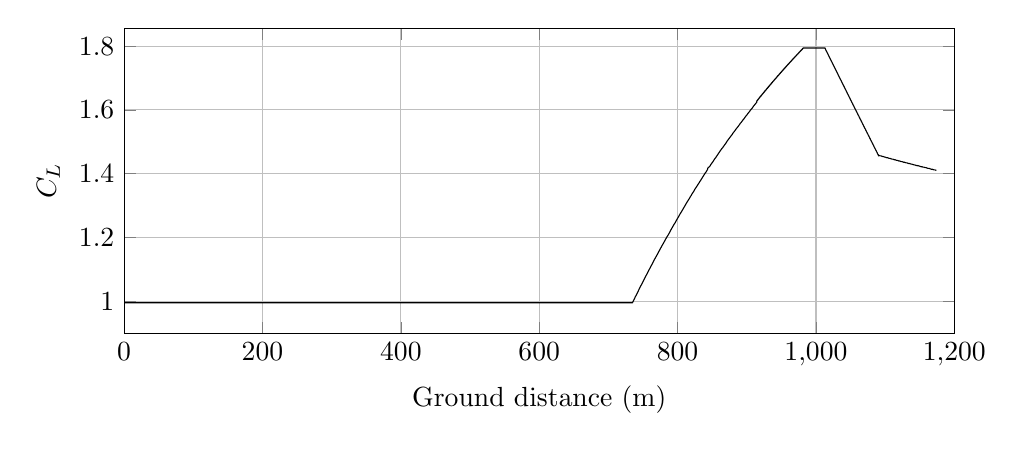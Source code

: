 %CL_vs_GroundDistance
\begin{tikzpicture}

\begin{axis}[
width=\textwidth,
height=0.45\textwidth,
scaled ticks=false, tick label style={/pgf/number format/fixed},
xmin=0.0,
xmax=1200,
xlabel={Ground distance (m)},
xmajorgrids,
ymin=0.9,
ymax=1.856,
ylabel={$C_L$ },
ymajorgrids,
legend style={at={(1.03,0.5)},anchor=west,draw=black,fill=white,legend cell align=left}
]

\addplot [
color=black,
solid
]
table[row sep=crcr]{
1.373E-8	0.996\\
1.749E-7	0.996\\
1.441E-6	0.996\\
6.603E-5	0.996\\
2.274E-4	0.996\\
4.875E-4	0.996\\
8.442E-4	0.996\\
0.001	0.996\\
0.002	0.996\\
0.002	0.996\\
0.003	0.996\\
0.004	0.996\\
0.005	0.996\\
0.006	0.996\\
0.007	0.996\\
0.008	0.996\\
0.01	0.996\\
0.011	0.996\\
0.013	0.996\\
0.014	0.996\\
0.016	0.996\\
0.018	0.996\\
0.02	0.996\\
0.022	0.996\\
0.024	0.996\\
0.026	0.996\\
0.028	0.996\\
0.031	0.996\\
0.033	0.996\\
0.036	0.996\\
0.038	0.996\\
0.041	0.996\\
0.044	0.996\\
0.047	0.996\\
0.05	0.996\\
0.053	0.996\\
0.057	0.996\\
0.06	0.996\\
0.063	0.996\\
0.067	0.996\\
0.071	0.996\\
0.075	0.996\\
0.079	0.996\\
0.083	0.996\\
0.087	0.996\\
0.091	0.996\\
0.095	0.996\\
0.1	0.996\\
0.104	0.996\\
0.109	0.996\\
0.114	0.996\\
0.118	0.996\\
0.123	0.996\\
0.128	0.996\\
0.133	0.996\\
0.139	0.996\\
0.144	0.996\\
0.15	0.996\\
0.155	0.996\\
0.161	0.996\\
0.167	0.996\\
0.172	0.996\\
0.178	0.996\\
0.185	0.996\\
0.191	0.996\\
0.197	0.996\\
0.204	0.996\\
0.21	0.996\\
0.217	0.996\\
0.224	0.996\\
0.23	0.996\\
0.237	0.996\\
0.244	0.996\\
0.252	0.996\\
0.259	0.996\\
0.266	0.996\\
0.274	0.996\\
0.282	0.996\\
0.289	0.996\\
0.297	0.996\\
0.305	0.996\\
0.314	0.996\\
0.322	0.996\\
0.331	0.996\\
0.339	0.996\\
0.348	0.996\\
0.356	0.996\\
0.365	0.996\\
0.374	0.996\\
0.384	0.996\\
0.393	0.996\\
0.402	0.996\\
0.412	0.996\\
0.421	0.996\\
0.431	0.996\\
0.441	0.996\\
0.451	0.996\\
0.461	0.996\\
0.472	0.996\\
0.482	0.996\\
0.492	0.996\\
0.503	0.996\\
0.514	0.996\\
0.524	0.996\\
0.536	0.996\\
0.547	0.996\\
0.558	0.996\\
0.569	0.996\\
0.581	0.996\\
0.592	0.996\\
0.604	0.996\\
0.616	0.996\\
0.628	0.996\\
0.64	0.996\\
0.653	0.996\\
0.665	0.996\\
0.677	0.996\\
0.69	0.996\\
0.703	0.996\\
0.716	0.996\\
0.729	0.996\\
0.742	0.996\\
0.756	0.996\\
0.77	0.996\\
0.783	0.996\\
0.797	0.996\\
0.811	0.996\\
0.825	0.996\\
0.839	0.996\\
0.853	0.996\\
0.868	0.996\\
0.882	0.996\\
0.898	0.996\\
0.913	0.996\\
0.929	0.996\\
0.944	0.996\\
0.96	0.996\\
0.976	0.996\\
0.992	0.996\\
1.008	0.996\\
1.025	0.996\\
1.041	0.996\\
1.057	0.996\\
1.074	0.996\\
1.09	0.996\\
1.107	0.996\\
1.124	0.996\\
1.142	0.996\\
1.159	0.996\\
1.176	0.996\\
1.194	0.996\\
1.212	0.996\\
1.23	0.996\\
1.248	0.996\\
1.266	0.996\\
1.285	0.996\\
1.304	0.996\\
1.323	0.996\\
1.341	0.996\\
1.361	0.996\\
1.38	0.996\\
1.399	0.996\\
1.419	0.996\\
1.439	0.996\\
1.459	0.996\\
1.479	0.996\\
1.499	0.996\\
1.52	0.996\\
1.54	0.996\\
1.56	0.996\\
1.581	0.996\\
1.602	0.996\\
1.624	0.996\\
1.645	0.996\\
1.666	0.996\\
1.689	0.996\\
1.711	0.996\\
1.733	0.996\\
1.755	0.996\\
1.778	0.996\\
1.8	0.996\\
1.824	0.996\\
1.846	0.996\\
1.87	0.996\\
1.893	0.996\\
1.918	0.996\\
1.942	0.996\\
1.966	0.996\\
1.99	0.996\\
2.015	0.996\\
2.039	0.996\\
2.065	0.996\\
2.09	0.996\\
2.116	0.996\\
2.141	0.996\\
2.167	0.996\\
2.193	0.996\\
2.219	0.996\\
2.245	0.996\\
2.271	0.996\\
2.298	0.996\\
2.325	0.996\\
2.351	0.996\\
2.379	0.996\\
2.406	0.996\\
2.434	0.996\\
2.462	0.996\\
2.491	0.996\\
2.519	0.996\\
2.547	0.996\\
2.576	0.996\\
2.605	0.996\\
2.635	0.996\\
2.663	0.996\\
2.693	0.996\\
2.723	0.996\\
2.753	0.996\\
2.783	0.996\\
2.814	0.996\\
2.844	0.996\\
2.875	0.996\\
2.906	0.996\\
2.937	0.996\\
2.968	0.996\\
3.0	0.996\\
3.031	0.996\\
3.063	0.996\\
3.097	0.996\\
3.129	0.996\\
3.162	0.996\\
3.195	0.996\\
3.227	0.996\\
3.261	0.996\\
3.294	0.996\\
3.328	0.996\\
3.363	0.996\\
3.397	0.996\\
3.431	0.996\\
3.464	0.996\\
3.499	0.996\\
3.534	0.996\\
3.57	0.996\\
3.605	0.996\\
3.641	0.996\\
3.678	0.996\\
3.713	0.996\\
3.75	0.996\\
3.787	0.996\\
3.825	0.996\\
3.862	0.996\\
3.9	0.996\\
3.937	0.996\\
3.976	0.996\\
4.015	0.996\\
4.053	0.996\\
4.093	0.996\\
4.133	0.996\\
4.172	0.996\\
4.211	0.996\\
4.253	0.996\\
4.293	0.996\\
4.333	0.996\\
4.373	0.996\\
4.414	0.996\\
4.456	0.996\\
4.497	0.996\\
4.538	0.996\\
4.58	0.996\\
4.622	0.996\\
4.664	0.996\\
4.706	0.996\\
4.748	0.996\\
4.791	0.996\\
4.836	0.996\\
4.88	0.996\\
4.923	0.996\\
4.968	0.996\\
5.013	0.996\\
5.058	0.996\\
5.103	0.996\\
5.149	0.996\\
5.194	0.996\\
5.241	0.996\\
5.287	0.996\\
5.333	0.996\\
5.38	0.996\\
5.426	0.996\\
5.473	0.996\\
5.522	0.996\\
5.57	0.996\\
5.618	0.996\\
5.666	0.996\\
5.715	0.996\\
5.763	0.996\\
5.813	0.996\\
5.862	0.996\\
5.912	0.996\\
5.962	0.996\\
6.013	0.996\\
6.063	0.996\\
6.114	0.996\\
6.165	0.996\\
6.216	0.996\\
6.268	0.996\\
6.32	0.996\\
6.374	0.996\\
6.426	0.996\\
6.479	0.996\\
6.532	0.996\\
6.586	0.996\\
6.641	0.996\\
6.695	0.996\\
6.75	0.996\\
6.804	0.996\\
6.86	0.996\\
6.917	0.996\\
6.973	0.996\\
7.03	0.996\\
7.087	0.996\\
7.144	0.996\\
7.202	0.996\\
7.26	0.996\\
7.318	0.996\\
7.377	0.996\\
7.435	0.996\\
7.494	0.996\\
7.553	0.996\\
7.613	0.996\\
7.673	0.996\\
7.733	0.996\\
7.796	0.996\\
7.856	0.996\\
7.918	0.996\\
7.98	0.996\\
8.042	0.996\\
8.105	0.996\\
8.167	0.996\\
8.231	0.996\\
8.294	0.996\\
8.356	0.996\\
8.421	0.996\\
8.486	0.996\\
8.549	0.996\\
8.615	0.996\\
8.68	0.996\\
8.745	0.996\\
8.813	0.996\\
8.88	0.996\\
8.947	0.996\\
9.013	0.996\\
9.079	0.996\\
9.147	0.996\\
9.215	0.996\\
9.285	0.996\\
9.353	0.996\\
9.424	0.996\\
9.493	0.996\\
9.564	0.996\\
9.634	0.996\\
9.706	0.996\\
9.776	0.996\\
9.847	0.996\\
9.918	0.996\\
9.989	0.996\\
10.06	0.996\\
10.133	0.996\\
10.205	0.996\\
10.278	0.996\\
10.353	0.996\\
10.427	0.996\\
10.502	0.996\\
10.577	0.996\\
10.653	0.996\\
10.729	0.996\\
10.805	0.996\\
10.882	0.996\\
10.958	0.996\\
11.036	0.996\\
11.113	0.996\\
11.192	0.996\\
11.27	0.996\\
11.35	0.996\\
11.429	0.996\\
11.508	0.996\\
11.587	0.996\\
11.669	0.996\\
11.75	0.996\\
11.83	0.996\\
11.91	0.996\\
11.991	0.996\\
12.073	0.996\\
12.155	0.996\\
12.237	0.996\\
12.32	0.996\\
12.407	0.996\\
12.49	0.996\\
12.574	0.996\\
12.661	0.996\\
12.747	0.996\\
12.832	0.996\\
12.919	0.996\\
13.005	0.996\\
13.092	0.996\\
13.18	0.996\\
13.269	0.996\\
13.358	0.996\\
13.448	0.996\\
13.538	0.996\\
13.627	0.996\\
13.718	0.996\\
13.809	0.996\\
13.899	0.996\\
13.992	0.996\\
14.086	0.996\\
14.179	0.996\\
14.272	0.996\\
14.368	0.996\\
14.459	0.996\\
14.555	0.996\\
14.649	0.996\\
14.744	0.996\\
14.84	0.996\\
14.933	0.996\\
15.027	0.996\\
15.123	0.996\\
15.222	0.996\\
15.321	0.996\\
15.418	0.996\\
15.516	0.996\\
15.613	0.996\\
15.711	0.996\\
15.811	0.996\\
15.914	0.996\\
16.013	0.996\\
16.112	0.996\\
16.216	0.996\\
16.319	0.996\\
16.421	0.996\\
16.522	0.996\\
16.626	0.996\\
16.727	0.996\\
16.83	0.996\\
16.935	0.996\\
17.038	0.996\\
17.146	0.996\\
17.252	0.996\\
17.357	0.996\\
17.464	0.996\\
17.572	0.996\\
17.68	0.996\\
17.79	0.996\\
17.9	0.996\\
18.01	0.996\\
18.121	0.996\\
18.232	0.996\\
18.343	0.996\\
18.455	0.996\\
18.566	0.996\\
18.678	0.996\\
18.79	0.996\\
18.902	0.996\\
19.018	0.996\\
19.131	0.996\\
19.248	0.996\\
19.362	0.996\\
19.478	0.996\\
19.596	0.996\\
19.711	0.996\\
19.828	0.996\\
19.945	0.996\\
20.062	0.996\\
20.179	0.996\\
20.297	0.996\\
20.417	0.996\\
20.537	0.996\\
20.655	0.996\\
20.777	0.996\\
20.897	0.996\\
21.017	0.996\\
21.139	0.996\\
21.261	0.996\\
21.383	0.996\\
21.506	0.996\\
21.631	0.996\\
21.756	0.996\\
21.88	0.996\\
22.006	0.996\\
22.13	0.996\\
22.257	0.996\\
22.384	0.996\\
22.509	0.996\\
22.636	0.996\\
22.764	0.996\\
22.891	0.996\\
23.022	0.996\\
23.15	0.996\\
23.279	0.996\\
23.409	0.996\\
23.539	0.996\\
23.671	0.996\\
23.803	0.996\\
23.935	0.996\\
24.067	0.996\\
24.199	0.996\\
24.329	0.996\\
24.462	0.996\\
24.595	0.996\\
24.728	0.996\\
24.862	0.996\\
24.995	0.996\\
25.128	0.996\\
25.265	0.996\\
25.401	0.996\\
25.536	0.996\\
25.674	0.996\\
25.808	0.996\\
25.835	0.996\\
25.838	0.996\\
25.842	0.996\\
25.855	0.996\\
25.893	0.996\\
25.973	0.996\\
26.096	0.996\\
26.224	0.996\\
26.353	0.996\\
26.482	0.996\\
26.611	0.996\\
26.74	0.996\\
26.872	0.996\\
27.003	0.996\\
27.136	0.996\\
27.266	0.996\\
27.399	0.996\\
27.531	0.996\\
27.664	0.996\\
27.799	0.996\\
27.932	0.996\\
28.068	0.996\\
28.203	0.996\\
28.34	0.996\\
28.477	0.996\\
28.618	0.996\\
28.754	0.996\\
28.893	0.996\\
29.032	0.996\\
29.171	0.996\\
29.312	0.996\\
29.454	0.996\\
29.595	0.996\\
29.738	0.996\\
29.879	0.996\\
30.021	0.996\\
30.167	0.996\\
30.308	0.996\\
30.453	0.996\\
30.598	0.996\\
30.743	0.996\\
30.889	0.996\\
31.035	0.996\\
31.181	0.996\\
31.328	0.996\\
31.477	0.996\\
31.627	0.996\\
31.774	0.996\\
31.925	0.996\\
32.076	0.996\\
32.226	0.996\\
32.379	0.996\\
32.529	0.996\\
32.682	0.996\\
32.836	0.996\\
32.99	0.996\\
33.146	0.996\\
33.301	0.996\\
33.455	0.996\\
33.611	0.996\\
33.769	0.996\\
33.926	0.996\\
34.084	0.996\\
34.242	0.996\\
34.403	0.996\\
34.562	0.996\\
34.722	0.996\\
34.881	0.996\\
35.041	0.996\\
35.203	0.996\\
35.365	0.996\\
35.529	0.996\\
35.691	0.996\\
35.853	0.996\\
36.015	0.996\\
36.181	0.996\\
36.344	0.996\\
36.511	0.996\\
36.676	0.996\\
36.842	0.996\\
37.008	0.996\\
37.173	0.996\\
37.34	0.996\\
37.509	0.996\\
37.679	0.996\\
37.845	0.996\\
38.017	0.996\\
38.185	0.996\\
38.358	0.996\\
38.528	0.996\\
38.7	0.996\\
38.872	0.996\\
39.042	0.996\\
39.214	0.996\\
39.387	0.996\\
39.559	0.996\\
39.735	0.996\\
39.909	0.996\\
40.085	0.996\\
40.259	0.996\\
40.433	0.996\\
40.61	0.996\\
40.787	0.996\\
40.966	0.996\\
41.141	0.996\\
41.319	0.996\\
41.496	0.996\\
41.674	0.996\\
41.852	0.996\\
42.031	0.996\\
42.213	0.996\\
42.394	0.996\\
42.575	0.996\\
42.755	0.996\\
42.938	0.996\\
43.12	0.996\\
43.303	0.996\\
43.487	0.996\\
43.672	0.996\\
43.857	0.996\\
44.04	0.996\\
44.224	0.996\\
44.412	0.996\\
44.598	0.996\\
44.785	0.996\\
44.973	0.996\\
45.161	0.996\\
45.349	0.996\\
45.536	0.996\\
45.725	0.996\\
45.914	0.996\\
46.102	0.996\\
46.294	0.996\\
46.485	0.996\\
46.677	0.996\\
46.87	0.996\\
47.063	0.996\\
47.253	0.996\\
47.445	0.996\\
47.639	0.996\\
47.834	0.996\\
48.025	0.996\\
48.219	0.996\\
48.415	0.996\\
48.61	0.996\\
48.807	0.996\\
49.001	0.996\\
49.2	0.996\\
49.394	0.996\\
49.592	0.996\\
49.791	0.996\\
49.991	0.996\\
50.19	0.996\\
50.388	0.996\\
50.592	0.996\\
50.795	0.996\\
50.995	0.996\\
51.198	0.996\\
51.4	0.996\\
51.599	0.996\\
51.802	0.996\\
52.002	0.996\\
52.206	0.996\\
52.408	0.996\\
52.614	0.996\\
52.822	0.996\\
53.031	0.996\\
53.238	0.996\\
53.445	0.996\\
53.652	0.996\\
53.86	0.996\\
54.068	0.996\\
54.279	0.996\\
54.487	0.996\\
54.699	0.996\\
54.91	0.996\\
55.122	0.996\\
55.333	0.996\\
55.545	0.996\\
55.756	0.996\\
55.968	0.996\\
56.182	0.996\\
56.394	0.996\\
56.61	0.996\\
56.826	0.996\\
57.04	0.996\\
57.257	0.996\\
57.474	0.996\\
57.694	0.996\\
57.912	0.996\\
58.13	0.996\\
58.349	0.996\\
58.568	0.996\\
58.788	0.996\\
59.011	0.996\\
59.234	0.996\\
59.456	0.996\\
59.68	0.996\\
59.903	0.996\\
60.125	0.996\\
60.349	0.996\\
60.572	0.996\\
60.796	0.996\\
61.022	0.996\\
61.251	0.996\\
61.478	0.996\\
61.708	0.996\\
61.937	0.996\\
62.167	0.996\\
62.396	0.996\\
62.628	0.996\\
62.861	0.996\\
63.091	0.996\\
63.322	0.996\\
63.555	0.996\\
63.787	0.996\\
64.023	0.996\\
64.257	0.996\\
64.491	0.996\\
64.728	0.996\\
64.966	0.996\\
65.201	0.996\\
65.44	0.996\\
65.677	0.996\\
65.917	0.996\\
66.157	0.996\\
66.397	0.996\\
66.638	0.996\\
66.878	0.996\\
67.123	0.996\\
67.368	0.996\\
67.611	0.996\\
67.858	0.996\\
68.103	0.996\\
68.352	0.996\\
68.601	0.996\\
68.849	0.996\\
69.098	0.996\\
69.349	0.996\\
69.598	0.996\\
69.849	0.996\\
70.105	0.996\\
70.356	0.996\\
70.609	0.996\\
70.863	0.996\\
71.118	0.996\\
71.373	0.996\\
71.629	0.996\\
71.885	0.996\\
72.143	0.996\\
72.403	0.996\\
72.662	0.996\\
72.923	0.996\\
73.187	0.996\\
73.452	0.996\\
73.718	0.996\\
73.979	0.996\\
74.245	0.996\\
74.51	0.996\\
74.778	0.996\\
75.048	0.996\\
75.317	0.996\\
75.587	0.996\\
75.857	0.996\\
76.13	0.996\\
76.403	0.996\\
76.68	0.996\\
76.954	0.996\\
77.229	0.996\\
77.507	0.996\\
77.783	0.996\\
78.062	0.996\\
78.339	0.996\\
78.622	0.996\\
78.905	0.996\\
79.187	0.996\\
79.47	0.996\\
79.758	0.996\\
80.044	0.996\\
80.334	0.996\\
80.623	0.996\\
80.913	0.996\\
81.205	0.996\\
81.497	0.996\\
81.792	0.996\\
82.085	0.996\\
82.379	0.996\\
82.676	0.996\\
82.975	0.996\\
83.273	0.996\\
83.572	0.996\\
83.874	0.996\\
84.175	0.996\\
84.477	0.996\\
84.781	0.996\\
85.088	0.996\\
85.394	0.996\\
85.698	0.996\\
86.01	0.996\\
86.317	0.996\\
86.629	0.996\\
86.94	0.996\\
87.257	0.996\\
87.57	0.996\\
87.881	0.996\\
88.2	0.996\\
88.519	0.996\\
88.835	0.996\\
89.159	0.996\\
89.478	0.996\\
89.802	0.996\\
90.126	0.996\\
90.45	0.996\\
90.778	0.996\\
91.105	0.996\\
91.438	0.996\\
91.767	0.996\\
92.094	0.996\\
92.425	0.996\\
92.758	0.996\\
93.097	0.996\\
93.431	0.996\\
93.768	0.996\\
94.104	0.996\\
94.436	0.996\\
94.773	0.996\\
95.108	0.996\\
95.447	0.996\\
95.785	0.996\\
96.123	0.996\\
96.464	0.996\\
96.807	0.996\\
97.147	0.996\\
97.488	0.996\\
97.831	0.996\\
98.17	0.996\\
98.511	0.996\\
98.854	0.996\\
99.192	0.996\\
99.534	0.996\\
99.872	0.996\\
100.213	0.996\\
100.553	0.996\\
100.895	0.996\\
101.237	0.996\\
101.58	0.996\\
101.918	0.996\\
102.262	0.996\\
102.605	0.996\\
102.942	0.996\\
103.281	0.996\\
103.62	0.996\\
103.954	0.996\\
104.292	0.996\\
104.631	0.996\\
104.967	0.996\\
105.305	0.996\\
105.642	0.996\\
105.977	0.996\\
106.314	0.996\\
106.649	0.996\\
106.98	0.996\\
107.315	0.996\\
107.381	0.996\\
107.388	0.996\\
107.395	0.996\\
107.399	0.996\\
107.402	0.996\\
107.405	0.996\\
107.419	0.996\\
107.478	0.996\\
107.637	0.996\\
107.957	0.996\\
108.257	0.996\\
108.56	0.996\\
108.862	0.996\\
109.167	0.996\\
109.472	0.996\\
109.78	0.996\\
110.091	0.996\\
110.401	0.996\\
110.713	0.996\\
111.029	0.996\\
111.347	0.996\\
111.665	0.996\\
111.986	0.996\\
112.308	0.996\\
112.635	0.996\\
112.963	0.996\\
113.288	0.996\\
113.618	0.996\\
113.946	0.996\\
114.279	0.996\\
114.613	0.996\\
114.948	0.996\\
115.286	0.996\\
115.625	0.996\\
115.965	0.996\\
116.306	0.996\\
116.651	0.996\\
116.999	0.996\\
117.343	0.996\\
117.69	0.996\\
118.041	0.996\\
118.393	0.996\\
118.748	0.996\\
119.105	0.996\\
119.467	0.996\\
119.827	0.996\\
120.19	0.996\\
120.552	0.996\\
120.918	0.996\\
121.287	0.996\\
121.655	0.996\\
122.025	0.996\\
122.393	0.996\\
122.766	0.996\\
123.139	0.996\\
123.513	0.996\\
123.886	0.996\\
124.257	0.996\\
124.632	0.996\\
125.007	0.996\\
125.38	0.996\\
125.755	0.996\\
126.135	0.996\\
126.513	0.996\\
126.895	0.996\\
127.273	0.996\\
127.65	0.996\\
128.031	0.996\\
128.408	0.996\\
128.788	0.996\\
129.168	0.996\\
129.551	0.996\\
129.928	0.996\\
130.308	0.996\\
130.688	0.996\\
131.067	0.996\\
131.447	0.996\\
131.826	0.996\\
132.205	0.996\\
132.585	0.996\\
132.965	0.996\\
133.344	0.996\\
133.726	0.996\\
134.105	0.996\\
134.485	0.996\\
134.863	0.996\\
135.24	0.996\\
135.621	0.996\\
136.0	0.996\\
136.38	0.996\\
136.761	0.996\\
137.14	0.996\\
137.518	0.996\\
137.898	0.996\\
138.275	0.996\\
138.654	0.996\\
139.035	0.996\\
139.413	0.996\\
139.794	0.996\\
140.174	0.996\\
140.549	0.996\\
140.928	0.996\\
141.305	0.996\\
141.683	0.996\\
142.061	0.996\\
142.44	0.996\\
142.817	0.996\\
143.192	0.996\\
143.573	0.996\\
143.949	0.996\\
144.326	0.996\\
144.704	0.996\\
145.083	0.996\\
145.462	0.996\\
145.838	0.996\\
146.215	0.996\\
146.593	0.996\\
146.973	0.996\\
147.355	0.996\\
147.734	0.996\\
148.114	0.996\\
148.493	0.996\\
148.871	0.996\\
149.254	0.996\\
149.633	0.996\\
150.015	0.996\\
150.394	0.996\\
150.777	0.996\\
151.156	0.996\\
151.535	0.996\\
151.919	0.996\\
152.3	0.996\\
152.684	0.996\\
153.067	0.996\\
153.451	0.996\\
153.835	0.996\\
154.216	0.996\\
154.601	0.996\\
154.984	0.996\\
155.368	0.996\\
155.752	0.996\\
156.136	0.996\\
156.522	0.996\\
156.905	0.996\\
157.292	0.996\\
157.678	0.996\\
158.063	0.996\\
158.451	0.996\\
158.838	0.996\\
159.227	0.996\\
159.615	0.996\\
160.004	0.996\\
160.396	0.996\\
160.785	0.996\\
161.175	0.996\\
161.567	0.996\\
161.961	0.996\\
162.35	0.996\\
162.743	0.996\\
163.136	0.996\\
163.532	0.996\\
163.925	0.996\\
164.32	0.996\\
164.716	0.996\\
165.112	0.996\\
165.507	0.996\\
165.907	0.996\\
166.306	0.996\\
166.706	0.996\\
167.104	0.996\\
167.502	0.996\\
167.901	0.996\\
168.3	0.996\\
168.702	0.996\\
169.106	0.996\\
169.508	0.996\\
169.91	0.996\\
170.313	0.996\\
170.716	0.996\\
171.12	0.996\\
171.525	0.996\\
171.93	0.996\\
172.337	0.996\\
172.743	0.996\\
173.151	0.996\\
173.559	0.996\\
173.966	0.996\\
174.378	0.996\\
174.787	0.996\\
175.201	0.996\\
175.611	0.996\\
176.021	0.996\\
176.433	0.996\\
176.848	0.996\\
177.263	0.996\\
177.678	0.996\\
178.09	0.996\\
178.508	0.996\\
178.925	0.996\\
179.343	0.996\\
179.763	0.996\\
180.184	0.996\\
180.604	0.996\\
181.026	0.996\\
181.448	0.996\\
181.873	0.996\\
182.295	0.996\\
182.721	0.996\\
183.148	0.996\\
183.576	0.996\\
184.006	0.996\\
184.435	0.996\\
184.864	0.996\\
185.295	0.996\\
185.726	0.996\\
186.159	0.996\\
186.595	0.996\\
187.033	0.996\\
187.47	0.996\\
187.906	0.996\\
188.347	0.996\\
188.787	0.996\\
189.228	0.996\\
189.671	0.996\\
190.114	0.996\\
190.558	0.996\\
191.003	0.996\\
191.449	0.996\\
191.897	0.996\\
192.346	0.996\\
192.799	0.996\\
193.251	0.996\\
193.702	0.996\\
194.156	0.996\\
194.612	0.996\\
195.067	0.996\\
195.526	0.996\\
195.984	0.996\\
196.445	0.996\\
196.906	0.996\\
197.37	0.996\\
197.835	0.996\\
198.303	0.996\\
198.773	0.996\\
199.241	0.996\\
199.711	0.996\\
200.183	0.996\\
200.657	0.996\\
201.133	0.996\\
201.613	0.996\\
202.096	0.996\\
202.575	0.996\\
203.058	0.996\\
203.541	0.996\\
204.027	0.996\\
204.515	0.996\\
205.002	0.996\\
205.494	0.996\\
205.986	0.996\\
206.48	0.996\\
206.976	0.996\\
207.475	0.996\\
207.981	0.996\\
208.485	0.996\\
208.99	0.996\\
209.498	0.996\\
210.007	0.996\\
210.517	0.996\\
211.033	0.996\\
211.547	0.996\\
212.065	0.996\\
212.589	0.996\\
213.114	0.996\\
213.638	0.996\\
214.167	0.996\\
214.697	0.996\\
215.23	0.996\\
215.769	0.996\\
216.306	0.996\\
216.851	0.996\\
217.4	0.996\\
217.946	0.996\\
218.502	0.996\\
219.056	0.996\\
219.616	0.996\\
220.18	0.996\\
220.752	0.996\\
221.32	0.996\\
221.892	0.996\\
222.469	0.996\\
223.054	0.996\\
223.635	0.996\\
224.223	0.996\\
224.82	0.996\\
225.414	0.996\\
226.008	0.996\\
226.606	0.996\\
227.218	0.996\\
227.825	0.996\\
228.438	0.996\\
229.056	0.996\\
229.674	0.996\\
230.295	0.996\\
230.919	0.996\\
231.541	0.996\\
232.164	0.996\\
232.79	0.996\\
233.416	0.996\\
234.035	0.996\\
234.655	0.996\\
235.272	0.996\\
235.889	0.996\\
236.505	0.996\\
237.125	0.996\\
237.737	0.996\\
238.35	0.996\\
238.961	0.996\\
239.566	0.996\\
240.174	0.996\\
240.775	0.996\\
241.376	0.996\\
241.971	0.996\\
242.559	0.996\\
243.149	0.996\\
243.736	0.996\\
244.318	0.996\\
244.899	0.996\\
245.478	0.996\\
246.051	0.996\\
246.624	0.996\\
247.196	0.996\\
247.764	0.996\\
248.333	0.996\\
248.897	0.996\\
249.458	0.996\\
250.016	0.996\\
250.574	0.996\\
251.134	0.996\\
251.685	0.996\\
252.231	0.996\\
252.78	0.996\\
253.328	0.996\\
253.871	0.996\\
254.413	0.996\\
254.521	0.996\\
254.839	0.996\\
254.861	0.996\\
254.878	0.996\\
254.893	0.996\\
254.906	0.996\\
254.92	0.996\\
254.925	0.996\\
254.931	0.996\\
254.963	0.996\\
255.068	0.996\\
255.368	0.996\\
255.853	0.996\\
256.33	0.996\\
256.808	0.996\\
257.291	0.996\\
257.777	0.996\\
258.265	0.996\\
258.756	0.996\\
259.248	0.996\\
259.744	0.996\\
260.242	0.996\\
260.743	0.996\\
261.247	0.996\\
261.755	0.996\\
262.267	0.996\\
262.781	0.996\\
263.295	0.996\\
263.813	0.996\\
264.337	0.996\\
264.863	0.996\\
265.398	0.996\\
265.934	0.996\\
266.471	0.996\\
267.011	0.996\\
267.554	0.996\\
268.103	0.996\\
268.657	0.996\\
269.213	0.996\\
269.78	0.996\\
270.343	0.996\\
270.915	0.996\\
271.488	0.996\\
272.064	0.996\\
272.648	0.996\\
273.24	0.996\\
273.833	0.996\\
274.432	0.996\\
275.033	0.996\\
275.643	0.996\\
276.251	0.996\\
276.869	0.996\\
277.492	0.996\\
278.113	0.996\\
278.743	0.996\\
279.374	0.996\\
280.008	0.996\\
280.642	0.996\\
281.283	0.996\\
281.923	0.996\\
282.568	0.996\\
283.213	0.996\\
283.854	0.996\\
284.493	0.996\\
285.137	0.996\\
285.776	0.996\\
286.416	0.996\\
287.051	0.996\\
287.682	0.996\\
288.315	0.996\\
288.944	0.996\\
289.573	0.996\\
290.199	0.996\\
290.819	0.996\\
291.444	0.996\\
292.063	0.996\\
292.68	0.996\\
293.295	0.996\\
293.905	0.996\\
294.519	0.996\\
295.124	0.996\\
295.729	0.996\\
296.333	0.996\\
296.935	0.996\\
297.537	0.996\\
298.136	0.996\\
298.732	0.996\\
299.327	0.996\\
299.922	0.996\\
300.512	0.996\\
301.101	0.996\\
301.686	0.996\\
302.275	0.996\\
302.859	0.996\\
303.444	0.996\\
304.029	0.996\\
304.612	0.996\\
305.194	0.996\\
305.776	0.996\\
306.358	0.996\\
306.938	0.996\\
307.514	0.996\\
308.091	0.996\\
308.668	0.996\\
309.24	0.996\\
309.815	0.996\\
310.389	0.996\\
310.958	0.996\\
311.53	0.996\\
312.104	0.996\\
312.678	0.996\\
313.247	0.996\\
313.814	0.996\\
314.385	0.996\\
314.953	0.996\\
315.524	0.996\\
316.096	0.996\\
316.664	0.996\\
317.232	0.996\\
317.801	0.996\\
318.37	0.996\\
318.937	0.996\\
319.507	0.996\\
320.074	0.996\\
320.64	0.996\\
321.204	0.996\\
321.772	0.996\\
322.338	0.996\\
322.905	0.996\\
323.472	0.996\\
324.037	0.996\\
324.604	0.996\\
325.169	0.996\\
325.737	0.996\\
326.3	0.996\\
326.865	0.996\\
327.431	0.996\\
327.997	0.996\\
328.561	0.996\\
329.127	0.996\\
329.691	0.996\\
330.257	0.996\\
330.826	0.996\\
331.394	0.996\\
331.961	0.996\\
332.526	0.996\\
333.094	0.996\\
333.663	0.996\\
334.231	0.996\\
334.799	0.996\\
335.368	0.996\\
335.939	0.996\\
336.507	0.996\\
337.076	0.996\\
337.646	0.996\\
338.213	0.996\\
338.786	0.996\\
339.355	0.996\\
339.926	0.996\\
340.498	0.996\\
341.071	0.996\\
341.645	0.996\\
342.22	0.996\\
342.791	0.996\\
343.365	0.996\\
343.938	0.996\\
344.513	0.996\\
345.087	0.996\\
345.661	0.996\\
346.237	0.996\\
346.813	0.996\\
347.39	0.996\\
347.967	0.996\\
348.545	0.996\\
349.124	0.996\\
349.707	0.996\\
350.285	0.996\\
350.866	0.996\\
351.448	0.996\\
352.03	0.996\\
352.612	0.996\\
353.195	0.996\\
353.776	0.996\\
354.361	0.996\\
354.946	0.996\\
355.532	0.996\\
356.121	0.996\\
356.707	0.996\\
357.291	0.996\\
357.881	0.996\\
358.47	0.996\\
359.061	0.996\\
359.652	0.996\\
360.245	0.996\\
360.836	0.996\\
361.432	0.996\\
362.024	0.996\\
362.619	0.996\\
363.214	0.996\\
363.812	0.996\\
364.41	0.996\\
365.006	0.996\\
365.604	0.996\\
366.204	0.996\\
366.806	0.996\\
367.407	0.996\\
368.009	0.996\\
368.614	0.996\\
369.221	0.996\\
369.825	0.996\\
370.433	0.996\\
371.043	0.996\\
371.651	0.996\\
372.259	0.996\\
372.867	0.996\\
373.475	0.996\\
374.088	0.996\\
374.701	0.996\\
375.315	0.996\\
375.93	0.996\\
376.547	0.996\\
377.166	0.996\\
377.787	0.996\\
378.405	0.996\\
379.028	0.996\\
379.654	0.996\\
380.281	0.996\\
380.909	0.996\\
381.534	0.996\\
382.164	0.996\\
382.791	0.996\\
383.419	0.996\\
384.053	0.996\\
384.685	0.996\\
385.32	0.996\\
385.955	0.996\\
386.592	0.996\\
387.229	0.996\\
387.872	0.996\\
388.515	0.996\\
389.156	0.996\\
389.8	0.996\\
390.446	0.996\\
391.096	0.996\\
391.743	0.996\\
392.393	0.996\\
393.048	0.996\\
393.706	0.996\\
394.361	0.996\\
395.021	0.996\\
395.678	0.996\\
396.343	0.996\\
397.006	0.996\\
397.672	0.996\\
398.34	0.996\\
399.008	0.996\\
399.68	0.996\\
400.355	0.996\\
401.03	0.996\\
401.704	0.996\\
402.39	0.996\\
403.072	0.996\\
403.76	0.996\\
404.448	0.996\\
405.134	0.996\\
405.822	0.996\\
406.516	0.996\\
407.209	0.996\\
407.905	0.996\\
408.608	0.996\\
409.309	0.996\\
410.016	0.996\\
410.722	0.996\\
411.429	0.996\\
412.145	0.996\\
412.859	0.996\\
413.576	0.996\\
414.296	0.996\\
415.02	0.996\\
415.752	0.996\\
416.482	0.996\\
417.217	0.996\\
417.956	0.996\\
418.701	0.996\\
419.447	0.996\\
420.197	0.996\\
420.949	0.996\\
421.707	0.996\\
422.465	0.996\\
423.228	0.996\\
424.001	0.996\\
424.775	0.996\\
425.553	0.996\\
426.336	0.996\\
427.124	0.996\\
427.92	0.996\\
428.716	0.996\\
429.524	0.996\\
430.33	0.996\\
431.143	0.996\\
431.964	0.996\\
432.788	0.996\\
433.616	0.996\\
434.457	0.996\\
435.306	0.996\\
436.159	0.996\\
437.026	0.996\\
437.903	0.996\\
438.786	0.996\\
439.67	0.996\\
440.568	0.996\\
441.482	0.996\\
442.4	0.996\\
443.332	0.996\\
444.275	0.996\\
445.219	0.996\\
446.189	0.996\\
447.165	0.996\\
448.142	0.996\\
449.128	0.996\\
450.127	0.996\\
451.123	0.996\\
452.127	0.996\\
453.122	0.996\\
454.124	0.996\\
455.107	0.996\\
456.091	0.996\\
457.06	0.996\\
458.026	0.996\\
458.981	0.996\\
459.92	0.996\\
460.845	0.996\\
461.761	0.996\\
462.68	0.996\\
463.584	0.996\\
464.475	0.996\\
465.363	0.996\\
466.243	0.996\\
467.111	0.996\\
467.973	0.996\\
468.829	0.996\\
469.681	0.996\\
470.525	0.996\\
471.365	0.996\\
472.197	0.996\\
473.024	0.996\\
473.845	0.996\\
474.659	0.996\\
475.469	0.996\\
476.277	0.996\\
477.08	0.996\\
477.88	0.996\\
478.672	0.996\\
479.461	0.996\\
480.25	0.996\\
481.033	0.996\\
481.812	0.996\\
482.591	0.996\\
483.363	0.996\\
484.136	0.996\\
484.898	0.996\\
485.662	0.996\\
486.423	0.996\\
487.181	0.996\\
487.936	0.996\\
488.086	0.996\\
488.512	0.996\\
488.52	0.996\\
488.529	0.996\\
488.572	0.996\\
488.733	0.996\\
489.183	0.996\\
489.922	0.996\\
490.664	0.996\\
491.411	0.996\\
492.159	0.996\\
492.912	0.996\\
493.667	0.996\\
494.43	0.996\\
495.195	0.996\\
495.965	0.996\\
496.743	0.996\\
497.526	0.996\\
498.311	0.996\\
499.102	0.996\\
499.9	0.996\\
500.702	0.996\\
501.509	0.996\\
502.32	0.996\\
503.141	0.996\\
503.968	0.996\\
504.799	0.996\\
505.634	0.996\\
506.479	0.996\\
507.329	0.996\\
508.189	0.996\\
509.057	0.996\\
509.93	0.996\\
510.816	0.996\\
511.706	0.996\\
512.604	0.996\\
513.512	0.996\\
514.429	0.996\\
515.36	0.996\\
516.3	0.996\\
517.253	0.996\\
518.211	0.996\\
519.181	0.996\\
520.162	0.996\\
521.152	0.996\\
522.154	0.996\\
523.163	0.996\\
524.186	0.996\\
525.216	0.996\\
526.25	0.996\\
527.288	0.996\\
528.326	0.996\\
529.362	0.996\\
530.399	0.996\\
531.429	0.996\\
532.459	0.996\\
533.48	0.996\\
534.489	0.996\\
535.499	0.996\\
536.499	0.996\\
537.495	0.996\\
538.486	0.996\\
539.464	0.996\\
540.441	0.996\\
541.407	0.996\\
542.368	0.996\\
543.325	0.996\\
544.273	0.996\\
545.216	0.996\\
546.152	0.996\\
547.086	0.996\\
548.017	0.996\\
548.941	0.996\\
549.861	0.996\\
550.776	0.996\\
551.686	0.996\\
552.591	0.996\\
553.493	0.996\\
554.394	0.996\\
555.291	0.996\\
556.181	0.996\\
557.076	0.996\\
557.966	0.996\\
558.851	0.996\\
559.732	0.996\\
560.612	0.996\\
561.492	0.996\\
562.368	0.996\\
563.243	0.996\\
564.116	0.996\\
564.987	0.996\\
565.856	0.996\\
566.724	0.996\\
567.584	0.996\\
568.448	0.996\\
569.311	0.996\\
570.17	0.996\\
571.035	0.996\\
571.894	0.996\\
572.754	0.996\\
573.611	0.996\\
574.465	0.996\\
575.318	0.996\\
576.17	0.996\\
577.021	0.996\\
577.868	0.996\\
578.718	0.996\\
579.57	0.996\\
580.416	0.996\\
581.267	0.996\\
582.113	0.996\\
582.959	0.996\\
583.806	0.996\\
584.654	0.996\\
585.495	0.996\\
586.342	0.996\\
587.186	0.996\\
588.027	0.996\\
588.873	0.996\\
589.717	0.996\\
590.559	0.996\\
591.4	0.996\\
592.244	0.996\\
593.085	0.996\\
593.928	0.996\\
594.768	0.996\\
595.61	0.996\\
596.451	0.996\\
597.292	0.996\\
598.135	0.996\\
598.971	0.996\\
599.812	0.996\\
600.649	0.996\\
601.492	0.996\\
602.332	0.996\\
603.174	0.996\\
604.015	0.996\\
604.856	0.996\\
605.699	0.996\\
606.54	0.996\\
607.381	0.996\\
608.228	0.996\\
609.072	0.996\\
609.914	0.996\\
610.757	0.996\\
611.597	0.996\\
612.44	0.996\\
613.285	0.996\\
614.126	0.996\\
614.966	0.996\\
615.809	0.996\\
616.651	0.996\\
617.498	0.996\\
618.341	0.996\\
619.185	0.996\\
620.033	0.996\\
620.882	0.996\\
621.728	0.996\\
622.575	0.996\\
623.421	0.996\\
624.272	0.996\\
625.12	0.996\\
625.971	0.996\\
626.824	0.996\\
627.673	0.996\\
628.527	0.996\\
629.38	0.996\\
630.233	0.996\\
631.086	0.996\\
631.941	0.996\\
632.795	0.996\\
633.652	0.996\\
634.511	0.996\\
635.367	0.996\\
636.229	0.996\\
637.086	0.996\\
637.946	0.996\\
638.805	0.996\\
639.667	0.996\\
640.534	0.996\\
641.397	0.996\\
642.26	0.996\\
643.128	0.996\\
643.996	0.996\\
644.864	0.996\\
645.731	0.996\\
646.599	0.996\\
647.465	0.996\\
648.335	0.996\\
649.208	0.996\\
650.084	0.996\\
650.955	0.996\\
651.828	0.996\\
652.703	0.996\\
653.581	0.996\\
654.463	0.996\\
655.344	0.996\\
656.224	0.996\\
657.104	0.996\\
657.987	0.996\\
658.867	0.996\\
659.758	0.996\\
660.644	0.996\\
661.531	0.996\\
662.42	0.996\\
663.309	0.996\\
664.206	0.996\\
665.101	0.996\\
666.001	0.996\\
666.898	0.996\\
667.797	0.996\\
668.697	0.996\\
669.598	0.996\\
670.501	0.996\\
671.4	0.996\\
672.305	0.996\\
673.207	0.996\\
674.116	0.996\\
675.03	0.996\\
675.943	0.996\\
676.855	0.996\\
677.771	0.996\\
678.689	0.996\\
679.606	0.996\\
680.523	0.996\\
681.449	0.996\\
682.371	0.996\\
683.298	0.996\\
684.227	0.996\\
685.157	0.996\\
686.088	0.996\\
687.024	0.996\\
687.959	0.996\\
688.901	0.996\\
689.843	0.996\\
690.786	0.996\\
691.726	0.996\\
692.669	0.996\\
693.615	0.996\\
694.562	0.996\\
695.51	0.996\\
696.464	0.996\\
697.416	0.996\\
698.371	0.996\\
699.328	0.996\\
700.292	0.996\\
701.253	0.996\\
702.225	0.996\\
703.192	0.996\\
704.161	0.996\\
705.135	0.996\\
706.113	0.996\\
707.091	0.996\\
708.073	0.996\\
709.063	0.996\\
710.053	0.996\\
711.046	0.996\\
712.041	0.996\\
713.038	0.996\\
714.037	0.996\\
715.038	0.996\\
716.043	0.996\\
717.046	0.996\\
718.059	0.996\\
719.071	0.996\\
720.09	0.996\\
721.108	0.996\\
722.133	0.996\\
723.162	0.996\\
724.187	0.996\\
725.218	0.996\\
726.257	0.996\\
727.299	0.996\\
728.345	0.996\\
729.388	0.996\\
730.444	0.996\\
731.504	0.996\\
732.566	0.996\\
733.633	0.996\\
733.821	0.996\\
734.706	0.996\\
735.78	1.0\\
736.86	1.005\\
737.947	1.01\\
739.042	1.015\\
740.138	1.019\\
741.242	1.024\\
742.345	1.029\\
743.461	1.034\\
744.578	1.039\\
745.702	1.044\\
746.831	1.049\\
747.966	1.053\\
749.11	1.058\\
750.259	1.063\\
751.419	1.068\\
752.59	1.073\\
753.761	1.078\\
754.939	1.083\\
756.123	1.088\\
757.324	1.093\\
758.533	1.098\\
759.746	1.103\\
760.971	1.108\\
762.207	1.113\\
763.449	1.118\\
764.709	1.123\\
765.974	1.129\\
767.254	1.134\\
768.545	1.139\\
769.853	1.144\\
771.174	1.149\\
772.514	1.155\\
773.87	1.16\\
775.24	1.166\\
776.641	1.171\\
778.064	1.177\\
779.515	1.182\\
780.981	1.188\\
782.477	1.194\\
783.996	1.2\\
785.542	1.205\\
787.114	1.211\\
788.699	1.217\\
790.29	1.224\\
791.885	1.23\\
793.465	1.236\\
795.029	1.242\\
796.566	1.247\\
798.074	1.253\\
799.56	1.259\\
801.021	1.264\\
802.46	1.27\\
803.885	1.275\\
805.285	1.28\\
806.663	1.285\\
808.021	1.29\\
809.363	1.295\\
810.694	1.3\\
812.015	1.305\\
813.321	1.31\\
814.613	1.314\\
815.893	1.319\\
817.16	1.323\\
818.421	1.328\\
819.673	1.332\\
820.915	1.337\\
822.147	1.341\\
823.368	1.345\\
824.584	1.35\\
825.798	1.354\\
827.003	1.358\\
828.202	1.362\\
829.389	1.366\\
830.567	1.37\\
831.746	1.374\\
832.919	1.378\\
834.087	1.382\\
835.25	1.386\\
836.401	1.39\\
837.55	1.394\\
838.697	1.398\\
839.836	1.402\\
840.97	1.405\\
842.099	1.409\\
843.222	1.413\\
843.447	1.416\\
843.6	1.417\\
844.098	1.418\\
844.143	1.419\\
844.154	1.419\\
844.165	1.42\\
844.232	1.42\\
844.517	1.42\\
845.55	1.421\\
846.703	1.424\\
847.861	1.428\\
849.03	1.432\\
850.198	1.435\\
851.384	1.439\\
852.572	1.443\\
853.766	1.447\\
854.97	1.45\\
856.182	1.454\\
857.4	1.458\\
858.633	1.462\\
859.869	1.466\\
861.12	1.47\\
862.378	1.474\\
863.652	1.478\\
864.937	1.481\\
866.229	1.485\\
867.533	1.489\\
868.846	1.493\\
870.186	1.497\\
871.535	1.502\\
872.894	1.506\\
874.269	1.51\\
875.667	1.514\\
877.078	1.518\\
878.505	1.522\\
879.961	1.527\\
881.43	1.531\\
882.919	1.535\\
884.428	1.54\\
885.961	1.544\\
887.517	1.548\\
889.083	1.553\\
890.677	1.558\\
892.295	1.562\\
893.92	1.567\\
895.552	1.571\\
897.182	1.576\\
898.802	1.581\\
900.424	1.585\\
902.04	1.59\\
903.639	1.594\\
905.214	1.599\\
906.776	1.603\\
908.324	1.607\\
909.859	1.612\\
911.373	1.616\\
912.871	1.62\\
914.353	1.624\\
914.576	1.628\\
914.8	1.629\\
915.022	1.629\\
915.243	1.63\\
915.449	1.63\\
915.666	1.631\\
915.889	1.632\\
916.11	1.632\\
916.331	1.633\\
916.524	1.633\\
916.712	1.634\\
916.929	1.634\\
917.15	1.635\\
917.375	1.636\\
917.598	1.636\\
917.82	1.637\\
918.042	1.637\\
918.267	1.638\\
918.492	1.639\\
918.711	1.639\\
918.929	1.64\\
919.151	1.64\\
919.375	1.641\\
919.588	1.641\\
919.812	1.642\\
920.035	1.643\\
920.247	1.643\\
920.463	1.644\\
920.685	1.644\\
920.912	1.645\\
921.137	1.646\\
921.356	1.646\\
921.58	1.647\\
921.801	1.647\\
922.024	1.648\\
922.236	1.649\\
922.462	1.649\\
922.686	1.65\\
922.91	1.65\\
923.137	1.651\\
923.357	1.651\\
923.581	1.652\\
923.808	1.653\\
924.035	1.653\\
924.262	1.654\\
924.487	1.654\\
924.713	1.655\\
924.941	1.656\\
925.148	1.656\\
925.359	1.657\\
925.578	1.657\\
925.802	1.658\\
926.019	1.658\\
926.235	1.659\\
926.461	1.66\\
926.686	1.66\\
926.908	1.661\\
927.138	1.661\\
927.351	1.662\\
927.563	1.662\\
927.763	1.663\\
927.992	1.664\\
928.222	1.664\\
928.451	1.665\\
928.676	1.665\\
928.906	1.666\\
929.136	1.667\\
929.368	1.667\\
929.593	1.668\\
929.815	1.668\\
930.039	1.669\\
930.256	1.669\\
930.487	1.67\\
930.712	1.671\\
930.923	1.671\\
931.154	1.672\\
931.381	1.672\\
931.612	1.673\\
931.843	1.673\\
932.075	1.674\\
932.305	1.675\\
932.537	1.675\\
932.759	1.676\\
932.991	1.676\\
933.222	1.677\\
933.454	1.678\\
933.686	1.678\\
933.917	1.679\\
934.151	1.679\\
934.385	1.68\\
934.612	1.681\\
934.835	1.681\\
935.071	1.682\\
935.292	1.682\\
935.527	1.683\\
935.762	1.684\\
935.975	1.684\\
936.192	1.685\\
936.426	1.685\\
936.656	1.686\\
936.89	1.686\\
937.125	1.687\\
937.356	1.688\\
937.592	1.688\\
937.828	1.689\\
938.058	1.689\\
938.294	1.69\\
938.531	1.691\\
938.769	1.691\\
939.006	1.692\\
939.243	1.692\\
939.48	1.693\\
939.716	1.694\\
939.954	1.694\\
940.191	1.695\\
940.417	1.695\\
940.656	1.696\\
940.892	1.696\\
941.116	1.697\\
941.337	1.698\\
941.576	1.698\\
941.816	1.699\\
942.048	1.699\\
942.287	1.7\\
942.521	1.701\\
942.76	1.701\\
942.997	1.702\\
943.238	1.702\\
943.478	1.703\\
943.721	1.704\\
943.954	1.704\\
944.195	1.705\\
944.435	1.705\\
944.674	1.706\\
944.915	1.707\\
945.144	1.707\\
945.382	1.708\\
945.619	1.708\\
945.861	1.709\\
946.101	1.709\\
946.344	1.71\\
946.579	1.711\\
946.821	1.711\\
947.052	1.712\\
947.297	1.712\\
947.542	1.713\\
947.788	1.714\\
948.034	1.714\\
948.26	1.715\\
948.5	1.715\\
948.745	1.716\\
948.979	1.717\\
949.227	1.717\\
949.475	1.718\\
949.72	1.718\\
949.967	1.719\\
950.213	1.72\\
950.46	1.72\\
950.702	1.721\\
950.951	1.721\\
951.19	1.722\\
951.437	1.723\\
951.684	1.723\\
951.914	1.724\\
952.154	1.724\\
952.392	1.725\\
952.639	1.726\\
952.889	1.726\\
953.133	1.727\\
953.379	1.727\\
953.617	1.728\\
953.852	1.729\\
954.096	1.729\\
954.347	1.73\\
954.601	1.73\\
954.851	1.731\\
955.103	1.732\\
955.359	1.732\\
955.614	1.733\\
955.869	1.733\\
956.119	1.734\\
956.357	1.735\\
956.589	1.735\\
956.835	1.736\\
957.083	1.736\\
957.341	1.737\\
957.597	1.738\\
957.853	1.738\\
958.105	1.739\\
958.357	1.739\\
958.609	1.74\\
958.859	1.741\\
959.104	1.741\\
959.363	1.742\\
959.62	1.742\\
959.861	1.743\\
960.119	1.744\\
960.374	1.744\\
960.631	1.745\\
960.892	1.745\\
961.154	1.746\\
961.411	1.747\\
961.671	1.747\\
961.931	1.748\\
962.189	1.749\\
962.448	1.749\\
962.709	1.75\\
962.973	1.75\\
963.234	1.751\\
963.493	1.752\\
963.73	1.752\\
963.995	1.753\\
964.246	1.753\\
964.507	1.754\\
964.769	1.755\\
965.02	1.755\\
965.285	1.756\\
965.547	1.756\\
965.8	1.757\\
966.07	1.758\\
966.337	1.758\\
966.602	1.759\\
966.866	1.76\\
967.134	1.76\\
967.384	1.761\\
967.646	1.761\\
967.913	1.762\\
968.176	1.763\\
968.438	1.763\\
968.698	1.764\\
968.969	1.764\\
969.218	1.765\\
969.478	1.766\\
969.718	1.766\\
969.993	1.767\\
970.271	1.768\\
970.545	1.768\\
970.818	1.769\\
971.09	1.769\\
971.366	1.77\\
971.64	1.771\\
971.913	1.771\\
972.186	1.772\\
972.455	1.773\\
972.735	1.773\\
973.009	1.774\\
973.278	1.775\\
973.548	1.775\\
973.827	1.776\\
974.114	1.776\\
974.392	1.777\\
974.671	1.778\\
974.942	1.778\\
975.201	1.779\\
975.471	1.78\\
975.746	1.78\\
976.006	1.781\\
976.28	1.781\\
976.559	1.782\\
976.835	1.783\\
977.114	1.783\\
977.384	1.784\\
977.677	1.785\\
977.974	1.785\\
978.242	1.786\\
978.52	1.787\\
978.801	1.787\\
979.076	1.788\\
979.338	1.788\\
979.609	1.789\\
979.885	1.79\\
980.182	1.79\\
980.468	1.791\\
980.735	1.792\\
981.016	1.792\\
981.306	1.793\\
981.581	1.794\\
981.865	1.794\\
982.136	1.794\\
982.401	1.794\\
982.656	1.794\\
982.929	1.794\\
983.21	1.794\\
983.5	1.794\\
983.783	1.794\\
984.062	1.794\\
984.343	1.794\\
984.62	1.794\\
984.903	1.794\\
985.203	1.794\\
985.501	1.794\\
985.8	1.794\\
986.068	1.794\\
986.355	1.794\\
986.649	1.794\\
986.958	1.794\\
987.26	1.794\\
987.564	1.794\\
987.849	1.794\\
988.138	1.794\\
988.44	1.794\\
988.742	1.794\\
989.036	1.794\\
989.305	1.794\\
989.586	1.794\\
989.88	1.794\\
990.191	1.794\\
990.498	1.794\\
990.799	1.794\\
991.091	1.794\\
991.384	1.794\\
991.662	1.794\\
991.973	1.794\\
992.288	1.794\\
992.59	1.794\\
992.898	1.794\\
993.203	1.794\\
993.51	1.794\\
993.817	1.794\\
994.12	1.794\\
994.416	1.794\\
994.698	1.794\\
995.001	1.794\\
995.308	1.794\\
995.595	1.794\\
995.918	1.794\\
996.227	1.794\\
996.518	1.794\\
996.816	1.794\\
997.121	1.794\\
997.419	1.794\\
997.745	1.794\\
998.06	1.794\\
998.383	1.794\\
998.703	1.794\\
999.02	1.794\\
999.341	1.794\\
999.638	1.794\\
999.967	1.794\\
1000.284	1.794\\
1000.596	1.794\\
1000.9	1.794\\
1001.218	1.794\\
1001.526	1.794\\
1001.829	1.794\\
1002.147	1.794\\
1002.463	1.794\\
1002.761	1.794\\
1003.058	1.794\\
1003.388	1.794\\
1003.723	1.794\\
1004.047	1.794\\
1004.371	1.794\\
1004.7	1.794\\
1004.998	1.794\\
1005.3	1.794\\
1005.612	1.794\\
1005.935	1.794\\
1006.261	1.794\\
1006.582	1.794\\
1006.914	1.794\\
1007.218	1.794\\
1007.522	1.794\\
1007.835	1.794\\
1008.165	1.794\\
1008.489	1.794\\
1008.787	1.794\\
1009.11	1.794\\
1009.458	1.794\\
1009.777	1.794\\
1010.093	1.794\\
1010.421	1.794\\
1010.746	1.794\\
1011.068	1.794\\
1011.389	1.794\\
1011.704	1.794\\
1012.022	1.794\\
1012.366	1.794\\
1012.694	1.794\\
1012.705	1.794\\
1013.02	1.794\\
1013.357	1.792\\
1013.682	1.791\\
1014.014	1.789\\
1014.333	1.788\\
1014.67	1.786\\
1014.995	1.785\\
1015.32	1.783\\
1015.665	1.782\\
1015.998	1.781\\
1016.325	1.779\\
1016.649	1.778\\
1016.994	1.776\\
1017.327	1.775\\
1017.677	1.773\\
1018.02	1.772\\
1018.354	1.77\\
1018.698	1.769\\
1019.025	1.767\\
1019.381	1.766\\
1019.72	1.764\\
1020.075	1.763\\
1020.395	1.761\\
1020.741	1.76\\
1021.077	1.758\\
1021.408	1.757\\
1021.732	1.755\\
1022.071	1.754\\
1022.401	1.752\\
1022.752	1.751\\
1023.083	1.75\\
1023.439	1.748\\
1023.779	1.747\\
1024.126	1.745\\
1024.468	1.744\\
1024.808	1.742\\
1025.133	1.741\\
1025.455	1.739\\
1025.79	1.738\\
1026.123	1.736\\
1026.468	1.735\\
1026.813	1.733\\
1027.162	1.732\\
1027.5	1.73\\
1027.859	1.729\\
1028.197	1.727\\
1028.548	1.726\\
1028.883	1.724\\
1029.236	1.723\\
1029.58	1.721\\
1029.927	1.72\\
1030.282	1.718\\
1030.626	1.717\\
1030.98	1.715\\
1031.323	1.714\\
1031.688	1.712\\
1032.04	1.71\\
1032.382	1.709\\
1032.725	1.707\\
1033.071	1.706\\
1033.417	1.704\\
1033.773	1.703\\
1034.123	1.701\\
1034.463	1.7\\
1034.811	1.698\\
1035.147	1.697\\
1035.508	1.695\\
1035.884	1.694\\
1036.248	1.692\\
1036.609	1.691\\
1036.978	1.689\\
1037.324	1.687\\
1037.668	1.686\\
1038.005	1.684\\
1038.372	1.683\\
1038.738	1.681\\
1039.077	1.68\\
1039.439	1.678\\
1039.792	1.677\\
1040.152	1.675\\
1040.523	1.674\\
1040.875	1.672\\
1041.238	1.67\\
1041.598	1.669\\
1041.956	1.667\\
1042.312	1.666\\
1042.68	1.664\\
1043.041	1.663\\
1043.408	1.661\\
1043.776	1.659\\
1044.142	1.658\\
1044.493	1.656\\
1044.85	1.655\\
1045.218	1.653\\
1045.585	1.651\\
1045.938	1.65\\
1046.295	1.648\\
1046.66	1.647\\
1047.021	1.645\\
1047.39	1.644\\
1047.754	1.642\\
1048.125	1.64\\
1048.498	1.639\\
1048.873	1.637\\
1049.228	1.636\\
1049.586	1.634\\
1049.941	1.632\\
1050.305	1.631\\
1050.677	1.629\\
1051.06	1.628\\
1051.429	1.626\\
1051.798	1.624\\
1052.156	1.623\\
1052.516	1.621\\
1052.891	1.62\\
1053.27	1.618\\
1053.63	1.616\\
1053.999	1.615\\
1054.362	1.613\\
1054.747	1.612\\
1055.131	1.61\\
1055.51	1.608\\
1055.881	1.607\\
1056.255	1.605\\
1056.621	1.603\\
1057.0	1.602\\
1057.374	1.6\\
1057.749	1.599\\
1058.128	1.597\\
1058.509	1.595\\
1058.882	1.594\\
1059.267	1.592\\
1059.649	1.59\\
1060.022	1.589\\
1060.408	1.587\\
1060.782	1.585\\
1061.157	1.584\\
1061.535	1.582\\
1061.917	1.581\\
1062.287	1.579\\
1062.666	1.577\\
1063.041	1.576\\
1063.421	1.574\\
1063.796	1.572\\
1064.165	1.571\\
1064.545	1.569\\
1064.925	1.568\\
1065.3	1.566\\
1065.681	1.564\\
1066.057	1.563\\
1066.438	1.561\\
1066.802	1.559\\
1067.178	1.558\\
1067.567	1.556\\
1067.947	1.554\\
1068.328	1.553\\
1068.708	1.551\\
1069.089	1.549\\
1069.472	1.548\\
1069.858	1.546\\
1070.231	1.544\\
1070.61	1.543\\
1070.986	1.541\\
1071.375	1.54\\
1071.757	1.538\\
1072.143	1.536\\
1072.516	1.535\\
1072.906	1.533\\
1073.285	1.531\\
1073.675	1.53\\
1074.065	1.528\\
1074.446	1.526\\
1074.833	1.525\\
1075.223	1.523\\
1075.61	1.521\\
1076.001	1.52\\
1076.385	1.518\\
1076.772	1.516\\
1077.157	1.515\\
1077.54	1.513\\
1077.92	1.511\\
1078.308	1.51\\
1078.697	1.508\\
1079.079	1.506\\
1079.466	1.505\\
1079.853	1.503\\
1080.243	1.501\\
1080.629	1.5\\
1081.018	1.498\\
1081.405	1.496\\
1081.795	1.495\\
1082.181	1.493\\
1082.566	1.491\\
1082.958	1.49\\
1083.342	1.488\\
1083.739	1.486\\
1084.131	1.484\\
1084.52	1.483\\
1084.919	1.481\\
1085.315	1.479\\
1085.706	1.478\\
1086.1	1.476\\
1086.493	1.474\\
1086.87	1.473\\
1087.269	1.471\\
1087.659	1.469\\
1088.052	1.468\\
1088.441	1.466\\
1088.836	1.464\\
1089.224	1.462\\
1089.613	1.461\\
1090.006	1.459\\
1090.4	1.457\\
1090.796	1.458\\
1091.196	1.457\\
1091.884	1.457\\
1092.979	1.456\\
1094.139	1.456\\
1095.237	1.455\\
1096.271	1.454\\
1097.34	1.454\\
1098.379	1.453\\
1099.371	1.452\\
1100.415	1.452\\
1101.508	1.451\\
1102.648	1.45\\
1103.824	1.45\\
1104.939	1.449\\
1106.125	1.448\\
1107.297	1.448\\
1108.483	1.447\\
1109.62	1.446\\
1110.76	1.446\\
1111.908	1.445\\
1113.041	1.444\\
1114.193	1.444\\
1115.391	1.443\\
1116.517	1.442\\
1117.648	1.442\\
1118.828	1.441\\
1119.983	1.44\\
1121.096	1.44\\
1122.254	1.439\\
1123.364	1.438\\
1124.553	1.438\\
1125.738	1.437\\
1126.911	1.436\\
1128.131	1.436\\
1129.314	1.435\\
1130.475	1.434\\
1131.668	1.434\\
1132.822	1.433\\
1134.073	1.432\\
1135.367	1.432\\
1136.532	1.431\\
1137.726	1.43\\
1138.931	1.43\\
1140.074	1.429\\
1141.288	1.428\\
1142.498	1.428\\
1143.6	1.427\\
1144.749	1.426\\
1145.929	1.426\\
1147.111	1.425\\
1148.255	1.425\\
1149.522	1.424\\
1150.787	1.423\\
1152.021	1.422\\
1153.288	1.422\\
1154.491	1.421\\
1155.607	1.421\\
1156.804	1.42\\
1158.036	1.419\\
1159.313	1.419\\
1160.516	1.418\\
1161.833	1.417\\
1163.131	1.417\\
1164.446	1.416\\
1165.747	1.415\\
1167.017	1.414\\
1168.301	1.414\\
1169.591	1.413\\
1170.835	1.412\\
1172.139	1.412\\
1173.433	1.411\\
1174.046	1.411\\
};
\end{axis}
\end{tikzpicture}%
